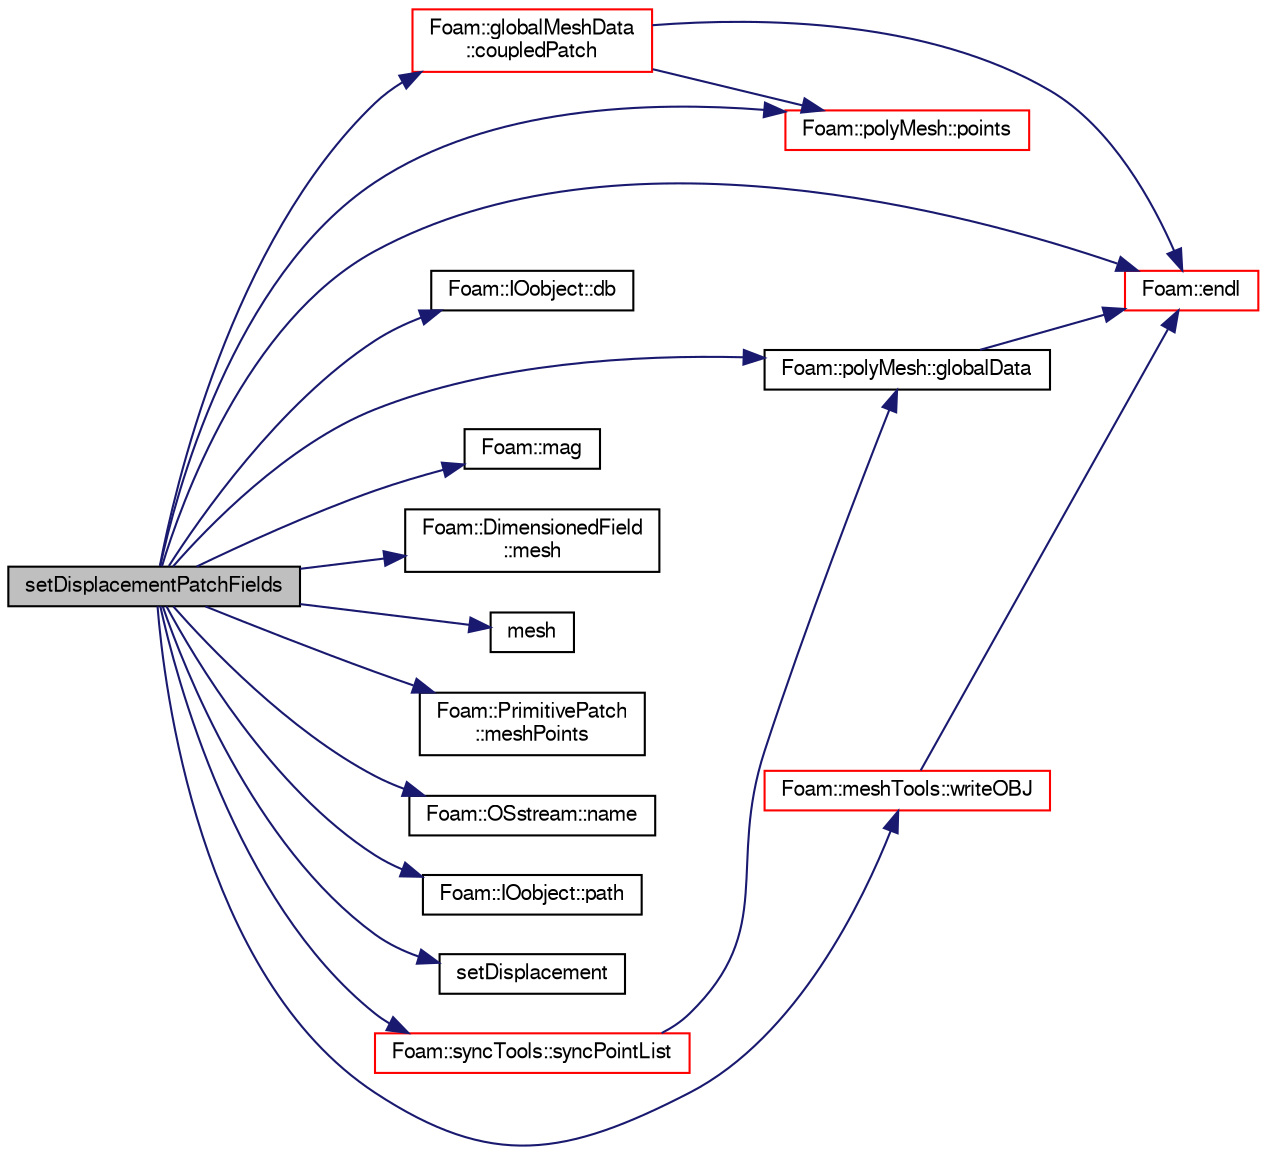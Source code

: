 digraph "setDisplacementPatchFields"
{
  bgcolor="transparent";
  edge [fontname="FreeSans",fontsize="10",labelfontname="FreeSans",labelfontsize="10"];
  node [fontname="FreeSans",fontsize="10",shape=record];
  rankdir="LR";
  Node143 [label="setDisplacementPatchFields",height=0.2,width=0.4,color="black", fillcolor="grey75", style="filled", fontcolor="black"];
  Node143 -> Node144 [color="midnightblue",fontsize="10",style="solid",fontname="FreeSans"];
  Node144 [label="Foam::globalMeshData\l::coupledPatch",height=0.2,width=0.4,color="red",URL="$a27334.html#adbf1d40edb1a4d9d7175cc03028a82e7",tooltip="Return patch of all coupled faces. "];
  Node144 -> Node147 [color="midnightblue",fontsize="10",style="solid",fontname="FreeSans"];
  Node147 [label="Foam::endl",height=0.2,width=0.4,color="red",URL="$a21124.html#a2db8fe02a0d3909e9351bb4275b23ce4",tooltip="Add newline and flush stream. "];
  Node144 -> Node191 [color="midnightblue",fontsize="10",style="solid",fontname="FreeSans"];
  Node191 [label="Foam::polyMesh::points",height=0.2,width=0.4,color="red",URL="$a27410.html#ac44123fc1265297c41a43c3b62fdb4c2",tooltip="Return raw points. "];
  Node143 -> Node200 [color="midnightblue",fontsize="10",style="solid",fontname="FreeSans"];
  Node200 [label="Foam::IOobject::db",height=0.2,width=0.4,color="black",URL="$a26142.html#a65cc75d9f80b1df5c3184fb2274a97f1",tooltip="Return the local objectRegistry. "];
  Node143 -> Node147 [color="midnightblue",fontsize="10",style="solid",fontname="FreeSans"];
  Node143 -> Node201 [color="midnightblue",fontsize="10",style="solid",fontname="FreeSans"];
  Node201 [label="Foam::polyMesh::globalData",height=0.2,width=0.4,color="black",URL="$a27410.html#a5e9cb8eb9e52843d336386b13423d19c",tooltip="Return parallel info. "];
  Node201 -> Node147 [color="midnightblue",fontsize="10",style="solid",fontname="FreeSans"];
  Node143 -> Node202 [color="midnightblue",fontsize="10",style="solid",fontname="FreeSans"];
  Node202 [label="Foam::mag",height=0.2,width=0.4,color="black",URL="$a21124.html#a929da2a3fdcf3dacbbe0487d3a330dae"];
  Node143 -> Node203 [color="midnightblue",fontsize="10",style="solid",fontname="FreeSans"];
  Node203 [label="Foam::DimensionedField\l::mesh",height=0.2,width=0.4,color="black",URL="$a26390.html#a8f1110830348a1448a14ab5e3cf47e3b",tooltip="Return mesh. "];
  Node143 -> Node204 [color="midnightblue",fontsize="10",style="solid",fontname="FreeSans"];
  Node204 [label="mesh",height=0.2,width=0.4,color="black",URL="$a21550.html#a458b970a506d9f4c727dae3f97d98e2a",tooltip="Reference to mesh. "];
  Node143 -> Node205 [color="midnightblue",fontsize="10",style="solid",fontname="FreeSans"];
  Node205 [label="Foam::PrimitivePatch\l::meshPoints",height=0.2,width=0.4,color="black",URL="$a27538.html#a52e3a457780fe74b31d39dc046bce1d8",tooltip="Return labelList of mesh points in patch. They are constructed. "];
  Node143 -> Node206 [color="midnightblue",fontsize="10",style="solid",fontname="FreeSans"];
  Node206 [label="Foam::OSstream::name",height=0.2,width=0.4,color="black",URL="$a26290.html#a41b2d01e5fd6e1bc71a895d8b8a86308",tooltip="Return the name of the stream. "];
  Node143 -> Node207 [color="midnightblue",fontsize="10",style="solid",fontname="FreeSans"];
  Node207 [label="Foam::IOobject::path",height=0.2,width=0.4,color="black",URL="$a26142.html#abe7b9078c8e7356c6131b70a8f729372",tooltip="Return complete path. "];
  Node143 -> Node191 [color="midnightblue",fontsize="10",style="solid",fontname="FreeSans"];
  Node143 -> Node208 [color="midnightblue",fontsize="10",style="solid",fontname="FreeSans"];
  Node208 [label="setDisplacement",height=0.2,width=0.4,color="black",URL="$a21550.html#a856c4be9adaf4b4ade6db576a3d833bf",tooltip="Set displacement field from displacement on patch points. "];
  Node143 -> Node209 [color="midnightblue",fontsize="10",style="solid",fontname="FreeSans"];
  Node209 [label="Foam::syncTools::syncPointList",height=0.2,width=0.4,color="red",URL="$a27502.html#a197ed77a9101bdfb37253bd3f507c017",tooltip="Synchronize values on all mesh points. "];
  Node209 -> Node201 [color="midnightblue",fontsize="10",style="solid",fontname="FreeSans"];
  Node143 -> Node213 [color="midnightblue",fontsize="10",style="solid",fontname="FreeSans"];
  Node213 [label="Foam::meshTools::writeOBJ",height=0.2,width=0.4,color="red",URL="$a21153.html#afd76c6ccc8ee4a5957f0232218167c17",tooltip="Write obj representation of point. "];
  Node213 -> Node147 [color="midnightblue",fontsize="10",style="solid",fontname="FreeSans"];
}
